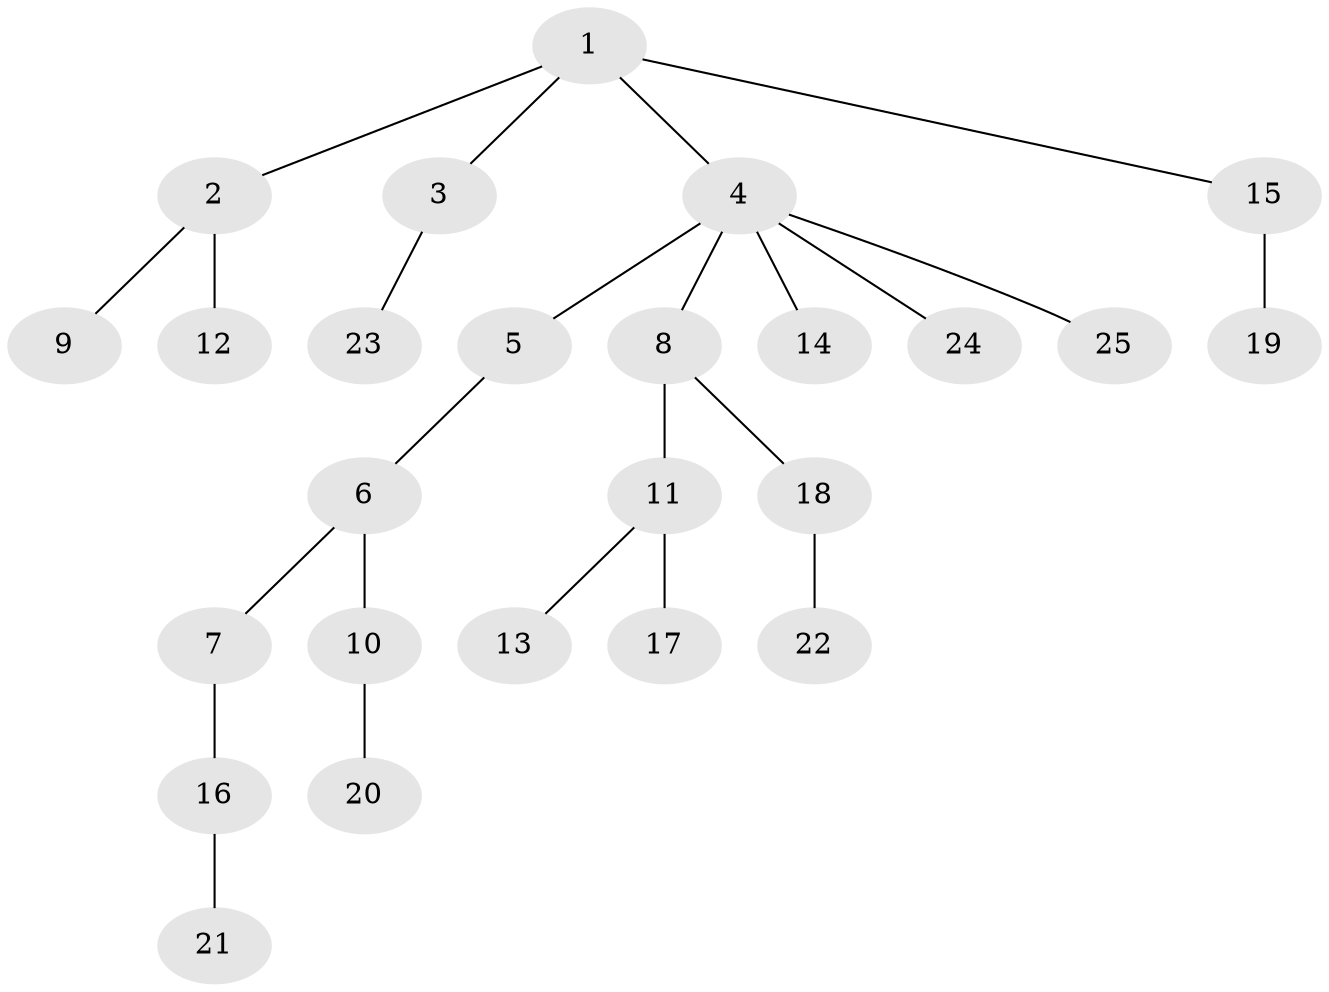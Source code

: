 // original degree distribution, {6: 0.024390243902439025, 3: 0.15853658536585366, 2: 0.3170731707317073, 4: 0.07317073170731707, 1: 0.4268292682926829}
// Generated by graph-tools (version 1.1) at 2025/51/03/04/25 22:51:32]
// undirected, 25 vertices, 24 edges
graph export_dot {
  node [color=gray90,style=filled];
  1;
  2;
  3;
  4;
  5;
  6;
  7;
  8;
  9;
  10;
  11;
  12;
  13;
  14;
  15;
  16;
  17;
  18;
  19;
  20;
  21;
  22;
  23;
  24;
  25;
  1 -- 2 [weight=1.0];
  1 -- 3 [weight=1.0];
  1 -- 4 [weight=1.0];
  1 -- 15 [weight=1.0];
  2 -- 9 [weight=1.0];
  2 -- 12 [weight=1.0];
  3 -- 23 [weight=1.0];
  4 -- 5 [weight=1.0];
  4 -- 8 [weight=1.0];
  4 -- 14 [weight=1.0];
  4 -- 24 [weight=1.0];
  4 -- 25 [weight=1.0];
  5 -- 6 [weight=1.0];
  6 -- 7 [weight=1.0];
  6 -- 10 [weight=1.0];
  7 -- 16 [weight=1.0];
  8 -- 11 [weight=1.0];
  8 -- 18 [weight=1.0];
  10 -- 20 [weight=1.0];
  11 -- 13 [weight=1.0];
  11 -- 17 [weight=2.0];
  15 -- 19 [weight=2.0];
  16 -- 21 [weight=1.0];
  18 -- 22 [weight=1.0];
}
